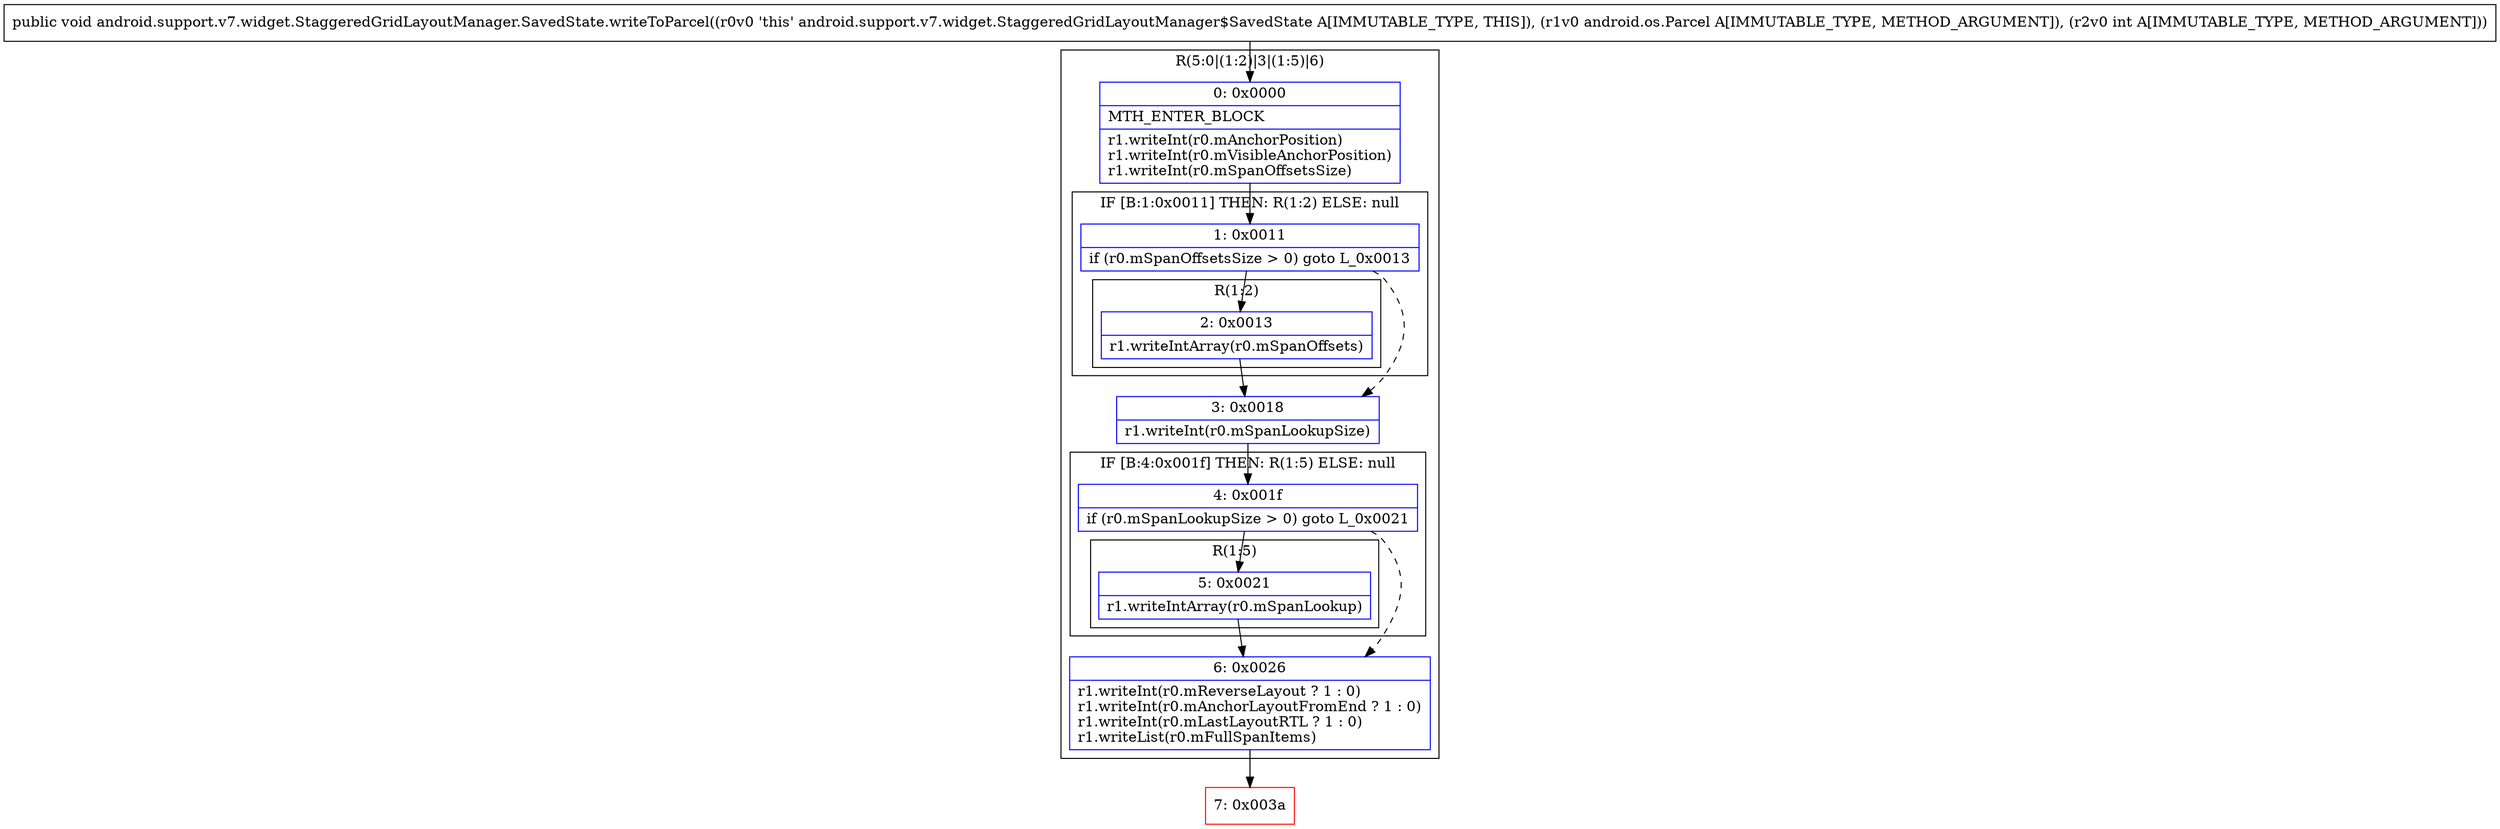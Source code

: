 digraph "CFG forandroid.support.v7.widget.StaggeredGridLayoutManager.SavedState.writeToParcel(Landroid\/os\/Parcel;I)V" {
subgraph cluster_Region_1427502402 {
label = "R(5:0|(1:2)|3|(1:5)|6)";
node [shape=record,color=blue];
Node_0 [shape=record,label="{0\:\ 0x0000|MTH_ENTER_BLOCK\l|r1.writeInt(r0.mAnchorPosition)\lr1.writeInt(r0.mVisibleAnchorPosition)\lr1.writeInt(r0.mSpanOffsetsSize)\l}"];
subgraph cluster_IfRegion_334747950 {
label = "IF [B:1:0x0011] THEN: R(1:2) ELSE: null";
node [shape=record,color=blue];
Node_1 [shape=record,label="{1\:\ 0x0011|if (r0.mSpanOffsetsSize \> 0) goto L_0x0013\l}"];
subgraph cluster_Region_1510693191 {
label = "R(1:2)";
node [shape=record,color=blue];
Node_2 [shape=record,label="{2\:\ 0x0013|r1.writeIntArray(r0.mSpanOffsets)\l}"];
}
}
Node_3 [shape=record,label="{3\:\ 0x0018|r1.writeInt(r0.mSpanLookupSize)\l}"];
subgraph cluster_IfRegion_237029604 {
label = "IF [B:4:0x001f] THEN: R(1:5) ELSE: null";
node [shape=record,color=blue];
Node_4 [shape=record,label="{4\:\ 0x001f|if (r0.mSpanLookupSize \> 0) goto L_0x0021\l}"];
subgraph cluster_Region_1952813959 {
label = "R(1:5)";
node [shape=record,color=blue];
Node_5 [shape=record,label="{5\:\ 0x0021|r1.writeIntArray(r0.mSpanLookup)\l}"];
}
}
Node_6 [shape=record,label="{6\:\ 0x0026|r1.writeInt(r0.mReverseLayout ? 1 : 0)\lr1.writeInt(r0.mAnchorLayoutFromEnd ? 1 : 0)\lr1.writeInt(r0.mLastLayoutRTL ? 1 : 0)\lr1.writeList(r0.mFullSpanItems)\l}"];
}
Node_7 [shape=record,color=red,label="{7\:\ 0x003a}"];
MethodNode[shape=record,label="{public void android.support.v7.widget.StaggeredGridLayoutManager.SavedState.writeToParcel((r0v0 'this' android.support.v7.widget.StaggeredGridLayoutManager$SavedState A[IMMUTABLE_TYPE, THIS]), (r1v0 android.os.Parcel A[IMMUTABLE_TYPE, METHOD_ARGUMENT]), (r2v0 int A[IMMUTABLE_TYPE, METHOD_ARGUMENT])) }"];
MethodNode -> Node_0;
Node_0 -> Node_1;
Node_1 -> Node_2;
Node_1 -> Node_3[style=dashed];
Node_2 -> Node_3;
Node_3 -> Node_4;
Node_4 -> Node_5;
Node_4 -> Node_6[style=dashed];
Node_5 -> Node_6;
Node_6 -> Node_7;
}

